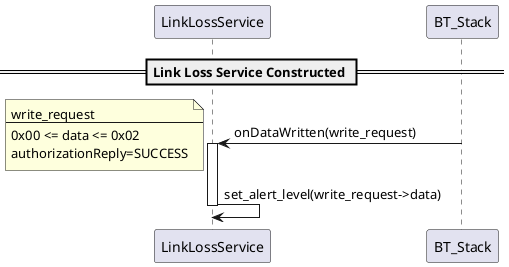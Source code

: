 @startuml

participant LinkLossService as LLS
participant BT_Stack as BTS

== Link Loss Service Constructed ==

LLS <- BTS : onDataWritten(write_request)
activate LLS
note left
write_request
----
0x00 <= data <= 0x02
authorizationReply=SUCCESS
end note

LLS -> LLS : set_alert_level(write_request->data)
deactivate LLS

@enduml
